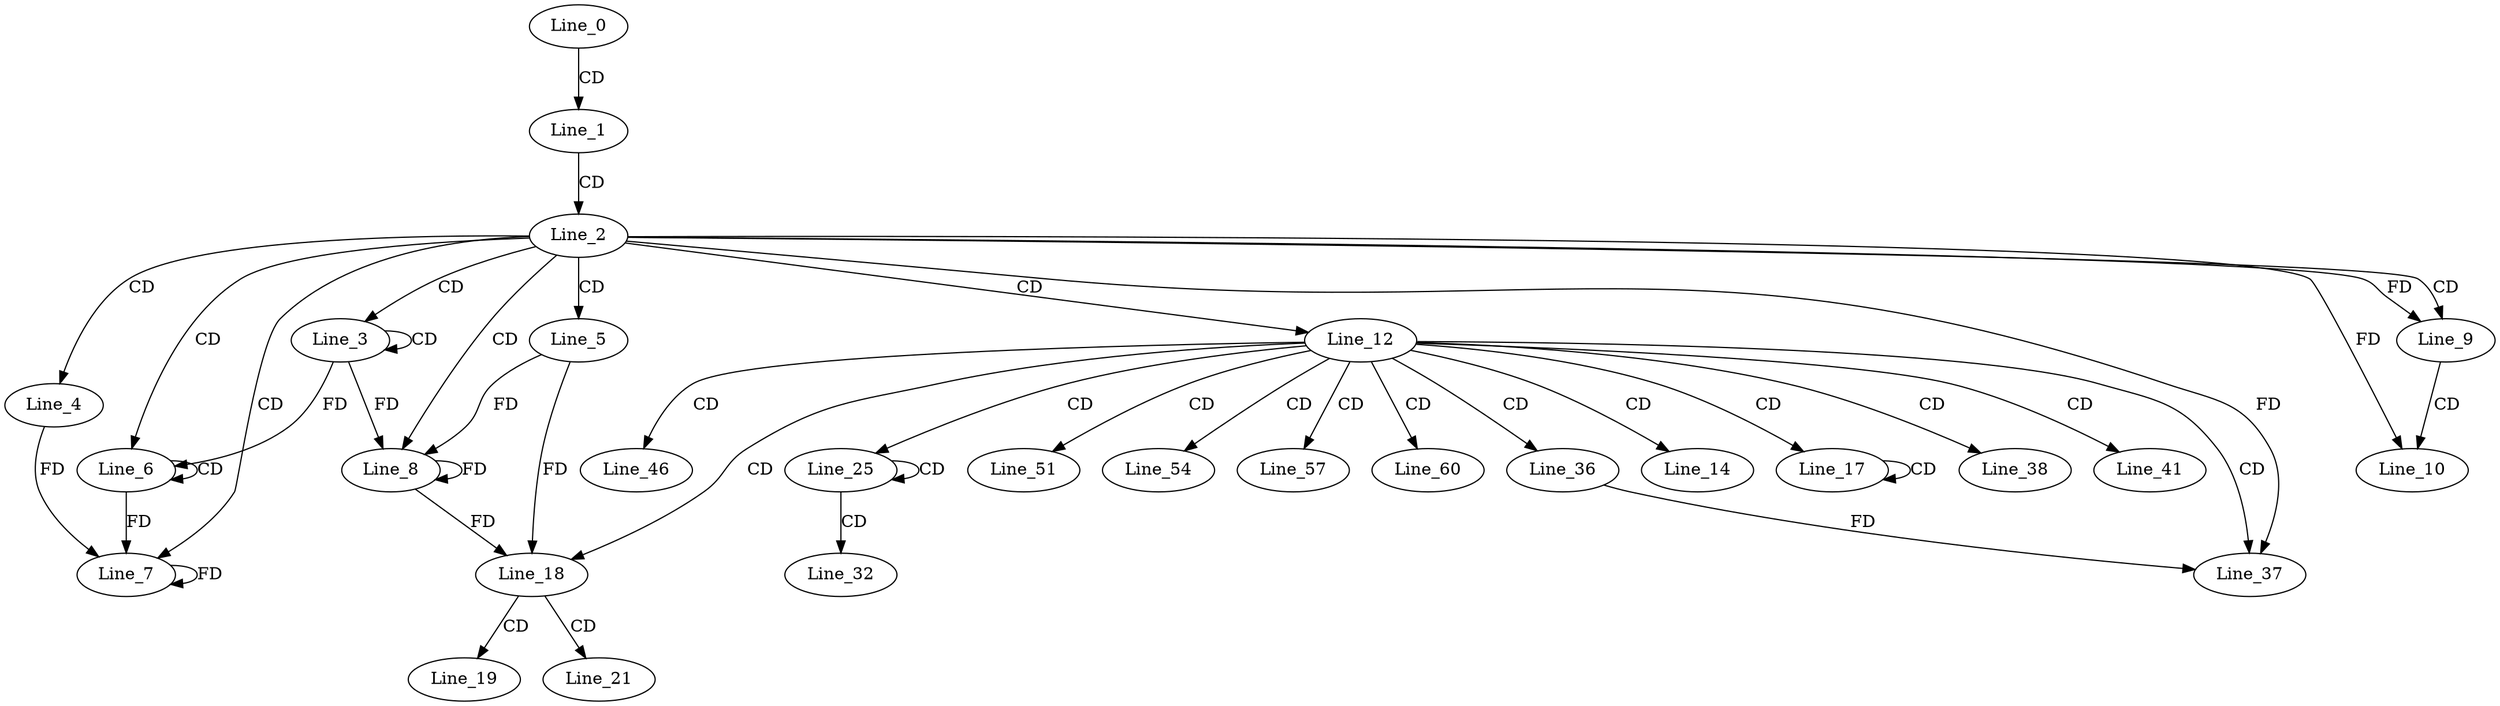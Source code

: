 digraph G {
  Line_0;
  Line_1;
  Line_2;
  Line_3;
  Line_3;
  Line_4;
  Line_5;
  Line_6;
  Line_6;
  Line_7;
  Line_7;
  Line_8;
  Line_8;
  Line_9;
  Line_9;
  Line_10;
  Line_10;
  Line_12;
  Line_12;
  Line_14;
  Line_12;
  Line_17;
  Line_17;
  Line_18;
  Line_19;
  Line_21;
  Line_12;
  Line_25;
  Line_25;
  Line_32;
  Line_12;
  Line_36;
  Line_37;
  Line_37;
  Line_38;
  Line_12;
  Line_41;
  Line_12;
  Line_46;
  Line_12;
  Line_51;
  Line_12;
  Line_54;
  Line_12;
  Line_57;
  Line_12;
  Line_60;
  Line_0 -> Line_1 [ label="CD" ];
  Line_1 -> Line_2 [ label="CD" ];
  Line_2 -> Line_3 [ label="CD" ];
  Line_3 -> Line_3 [ label="CD" ];
  Line_2 -> Line_4 [ label="CD" ];
  Line_2 -> Line_5 [ label="CD" ];
  Line_2 -> Line_6 [ label="CD" ];
  Line_6 -> Line_6 [ label="CD" ];
  Line_3 -> Line_6 [ label="FD" ];
  Line_2 -> Line_7 [ label="CD" ];
  Line_4 -> Line_7 [ label="FD" ];
  Line_7 -> Line_7 [ label="FD" ];
  Line_6 -> Line_7 [ label="FD" ];
  Line_2 -> Line_8 [ label="CD" ];
  Line_5 -> Line_8 [ label="FD" ];
  Line_8 -> Line_8 [ label="FD" ];
  Line_3 -> Line_8 [ label="FD" ];
  Line_2 -> Line_9 [ label="CD" ];
  Line_2 -> Line_9 [ label="FD" ];
  Line_9 -> Line_10 [ label="CD" ];
  Line_2 -> Line_10 [ label="FD" ];
  Line_2 -> Line_12 [ label="CD" ];
  Line_12 -> Line_14 [ label="CD" ];
  Line_12 -> Line_17 [ label="CD" ];
  Line_17 -> Line_17 [ label="CD" ];
  Line_12 -> Line_18 [ label="CD" ];
  Line_5 -> Line_18 [ label="FD" ];
  Line_8 -> Line_18 [ label="FD" ];
  Line_18 -> Line_19 [ label="CD" ];
  Line_18 -> Line_21 [ label="CD" ];
  Line_12 -> Line_25 [ label="CD" ];
  Line_25 -> Line_25 [ label="CD" ];
  Line_25 -> Line_32 [ label="CD" ];
  Line_12 -> Line_36 [ label="CD" ];
  Line_12 -> Line_37 [ label="CD" ];
  Line_36 -> Line_37 [ label="FD" ];
  Line_2 -> Line_37 [ label="FD" ];
  Line_12 -> Line_38 [ label="CD" ];
  Line_12 -> Line_41 [ label="CD" ];
  Line_12 -> Line_46 [ label="CD" ];
  Line_12 -> Line_51 [ label="CD" ];
  Line_12 -> Line_54 [ label="CD" ];
  Line_12 -> Line_57 [ label="CD" ];
  Line_12 -> Line_60 [ label="CD" ];
}
